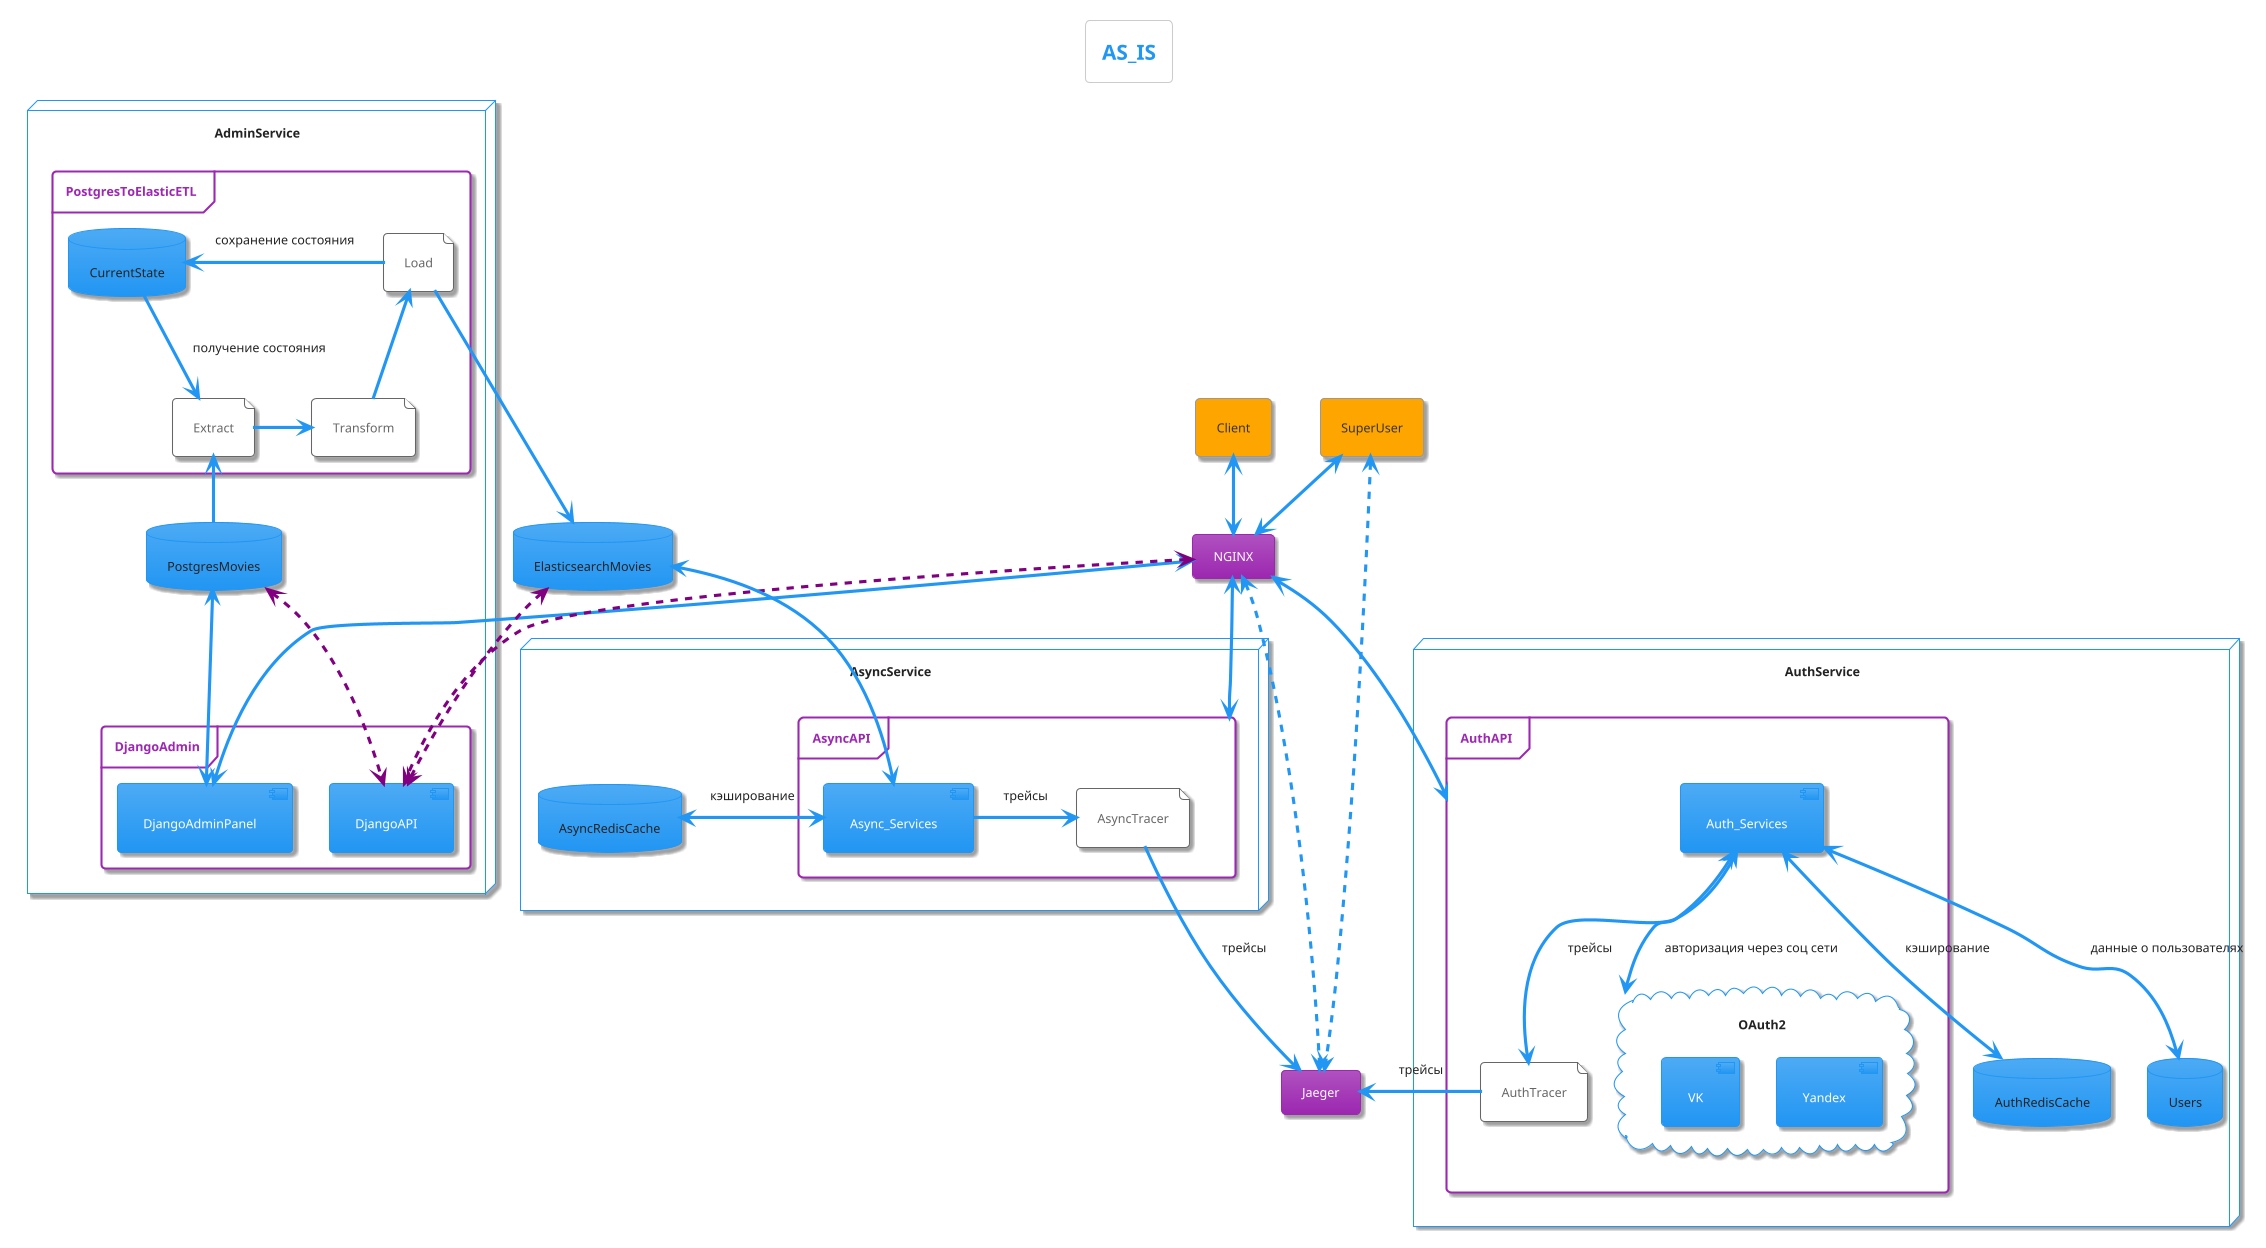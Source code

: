 @startuml as_is
!theme materia
skinparam componentStyle uml2

title AS_IS

agent Client
agent SuperUser
card NGINX
card Jaeger
database ElasticsearchMovies


node AdminService {
    frame DjangoAdmin {
        component DjangoAPI
        component DjangoAdminPanel
    }

    database PostgresMovies

    frame PostgresToElasticETL {
        database CurrentState
        file Extract
        file Transform
        file Load

        CurrentState -down-> Extract: получение состояния
        Load -> CurrentState: сохранение состояния
        
        Extract -right-> Transform
        Transform -right-> Load
    }
}


node AsyncService {
    database AsyncRedisCache
    frame AsyncAPI {
        component Async_Services
        file AsyncTracer
    }

    Async_Services <-> AsyncRedisCache: кэширование
    Async_Services -> AsyncTracer: трейсы
    AsyncTracer -> Jaeger: трейсы
}


node AuthService {
    database Users
    database AuthRedisCache
    frame AuthAPI {
        component Auth_Services
        file AuthTracer
        cloud OAuth2 {
            component Yandex
            component VK
        }
    }
    
    Auth_Services <--> Users: данные о пользователях
    Auth_Services <--> AuthTracer: трейсы
    Auth_Services <--> OAuth2: авторизация через соц сети
    Auth_Services <--> AuthRedisCache: кэширование
    
    AuthTracer -> Jaeger: трейсы
}

Client <--> NGINX 
SuperUser <--> NGINX
NGINX <--> DjangoAdminPanel
NGINX <.[#Purple].> DjangoAPI
NGINX <--> AsyncAPI
NGINX <--> AuthAPI
NGINX <..> Jaeger

PostgresMovies -up-> Extract
PostgresMovies <.[#Purple].> DjangoAPI
PostgresMovies <--> DjangoAdminPanel

Load -right-> ElasticsearchMovies
ElasticsearchMovies <--> Async_Services
ElasticsearchMovies <.[#Purple].> DjangoAPI

SuperUser <.> Jaeger

@enduml